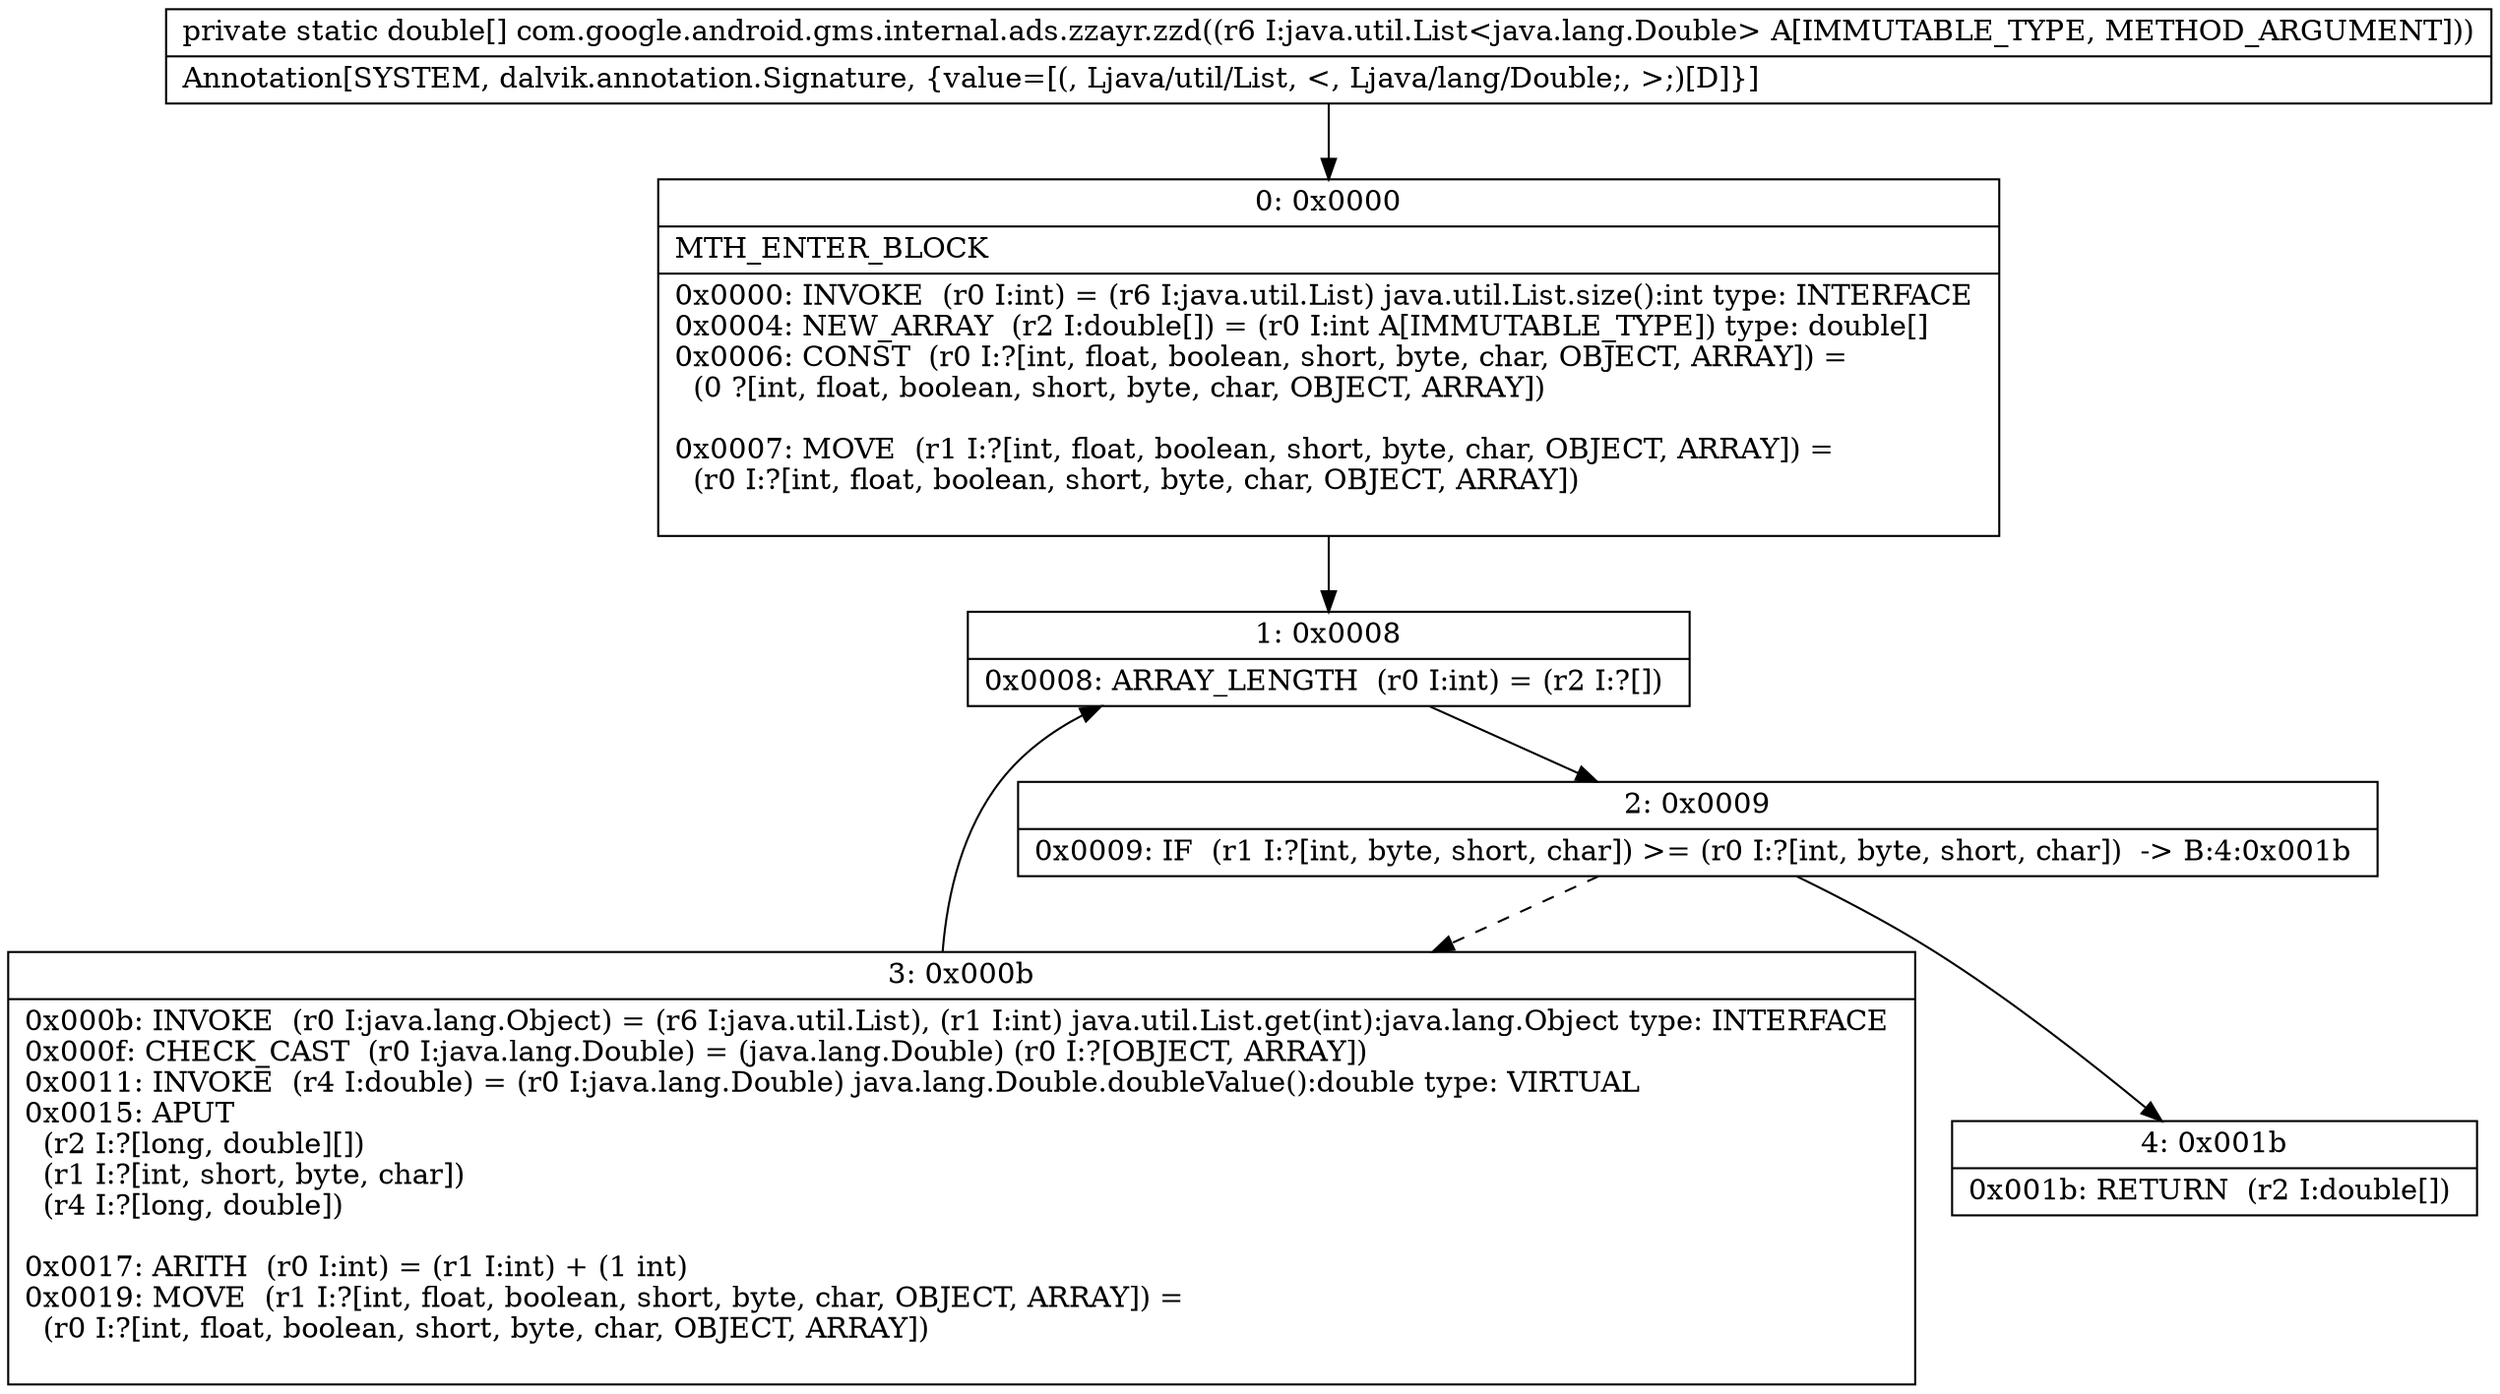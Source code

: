 digraph "CFG forcom.google.android.gms.internal.ads.zzayr.zzd(Ljava\/util\/List;)[D" {
Node_0 [shape=record,label="{0\:\ 0x0000|MTH_ENTER_BLOCK\l|0x0000: INVOKE  (r0 I:int) = (r6 I:java.util.List) java.util.List.size():int type: INTERFACE \l0x0004: NEW_ARRAY  (r2 I:double[]) = (r0 I:int A[IMMUTABLE_TYPE]) type: double[] \l0x0006: CONST  (r0 I:?[int, float, boolean, short, byte, char, OBJECT, ARRAY]) = \l  (0 ?[int, float, boolean, short, byte, char, OBJECT, ARRAY])\l \l0x0007: MOVE  (r1 I:?[int, float, boolean, short, byte, char, OBJECT, ARRAY]) = \l  (r0 I:?[int, float, boolean, short, byte, char, OBJECT, ARRAY])\l \l}"];
Node_1 [shape=record,label="{1\:\ 0x0008|0x0008: ARRAY_LENGTH  (r0 I:int) = (r2 I:?[]) \l}"];
Node_2 [shape=record,label="{2\:\ 0x0009|0x0009: IF  (r1 I:?[int, byte, short, char]) \>= (r0 I:?[int, byte, short, char])  \-\> B:4:0x001b \l}"];
Node_3 [shape=record,label="{3\:\ 0x000b|0x000b: INVOKE  (r0 I:java.lang.Object) = (r6 I:java.util.List), (r1 I:int) java.util.List.get(int):java.lang.Object type: INTERFACE \l0x000f: CHECK_CAST  (r0 I:java.lang.Double) = (java.lang.Double) (r0 I:?[OBJECT, ARRAY]) \l0x0011: INVOKE  (r4 I:double) = (r0 I:java.lang.Double) java.lang.Double.doubleValue():double type: VIRTUAL \l0x0015: APUT  \l  (r2 I:?[long, double][])\l  (r1 I:?[int, short, byte, char])\l  (r4 I:?[long, double])\l \l0x0017: ARITH  (r0 I:int) = (r1 I:int) + (1 int) \l0x0019: MOVE  (r1 I:?[int, float, boolean, short, byte, char, OBJECT, ARRAY]) = \l  (r0 I:?[int, float, boolean, short, byte, char, OBJECT, ARRAY])\l \l}"];
Node_4 [shape=record,label="{4\:\ 0x001b|0x001b: RETURN  (r2 I:double[]) \l}"];
MethodNode[shape=record,label="{private static double[] com.google.android.gms.internal.ads.zzayr.zzd((r6 I:java.util.List\<java.lang.Double\> A[IMMUTABLE_TYPE, METHOD_ARGUMENT]))  | Annotation[SYSTEM, dalvik.annotation.Signature, \{value=[(, Ljava\/util\/List, \<, Ljava\/lang\/Double;, \>;)[D]\}]\l}"];
MethodNode -> Node_0;
Node_0 -> Node_1;
Node_1 -> Node_2;
Node_2 -> Node_3[style=dashed];
Node_2 -> Node_4;
Node_3 -> Node_1;
}

